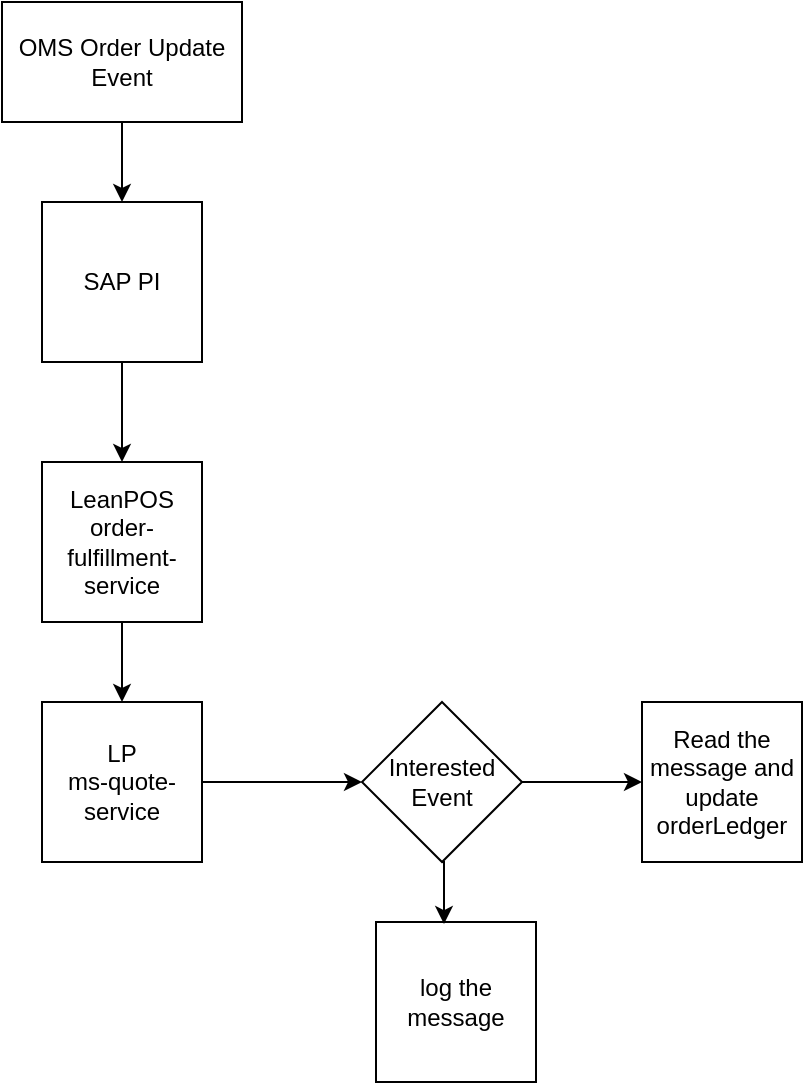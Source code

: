 <mxfile version="16.4.3" type="github">
  <diagram id="6PFhWyaD1CNVweBsUem0" name="Page-1">
    <mxGraphModel dx="1298" dy="761" grid="1" gridSize="10" guides="1" tooltips="1" connect="1" arrows="1" fold="1" page="1" pageScale="1" pageWidth="850" pageHeight="1100" math="0" shadow="0">
      <root>
        <mxCell id="0" />
        <mxCell id="1" parent="0" />
        <mxCell id="IlmxFWQtKXXrp_6SwzFO-1" value="OMS Order Update Event" style="rounded=0;whiteSpace=wrap;html=1;" vertex="1" parent="1">
          <mxGeometry x="100" y="70" width="120" height="60" as="geometry" />
        </mxCell>
        <mxCell id="IlmxFWQtKXXrp_6SwzFO-2" value="SAP PI" style="whiteSpace=wrap;html=1;aspect=fixed;" vertex="1" parent="1">
          <mxGeometry x="120" y="170" width="80" height="80" as="geometry" />
        </mxCell>
        <mxCell id="IlmxFWQtKXXrp_6SwzFO-3" value="LeanPOS order-fulfillment-service" style="whiteSpace=wrap;html=1;aspect=fixed;" vertex="1" parent="1">
          <mxGeometry x="120" y="300" width="80" height="80" as="geometry" />
        </mxCell>
        <mxCell id="IlmxFWQtKXXrp_6SwzFO-4" value="" style="endArrow=classic;html=1;rounded=0;exitX=0.5;exitY=1;exitDx=0;exitDy=0;" edge="1" parent="1" source="IlmxFWQtKXXrp_6SwzFO-1" target="IlmxFWQtKXXrp_6SwzFO-2">
          <mxGeometry width="50" height="50" relative="1" as="geometry">
            <mxPoint x="400" y="390" as="sourcePoint" />
            <mxPoint x="450" y="340" as="targetPoint" />
          </mxGeometry>
        </mxCell>
        <mxCell id="IlmxFWQtKXXrp_6SwzFO-8" value="" style="endArrow=classic;html=1;rounded=0;exitX=0.5;exitY=1;exitDx=0;exitDy=0;entryX=0.5;entryY=0;entryDx=0;entryDy=0;" edge="1" parent="1" source="IlmxFWQtKXXrp_6SwzFO-2" target="IlmxFWQtKXXrp_6SwzFO-3">
          <mxGeometry width="50" height="50" relative="1" as="geometry">
            <mxPoint x="400" y="390" as="sourcePoint" />
            <mxPoint x="450" y="340" as="targetPoint" />
          </mxGeometry>
        </mxCell>
        <mxCell id="IlmxFWQtKXXrp_6SwzFO-9" value="LP&lt;br&gt;ms-quote-service" style="whiteSpace=wrap;html=1;aspect=fixed;" vertex="1" parent="1">
          <mxGeometry x="120" y="420" width="80" height="80" as="geometry" />
        </mxCell>
        <mxCell id="IlmxFWQtKXXrp_6SwzFO-16" value="" style="edgeStyle=orthogonalEdgeStyle;rounded=0;orthogonalLoop=1;jettySize=auto;html=1;" edge="1" parent="1" source="IlmxFWQtKXXrp_6SwzFO-10" target="IlmxFWQtKXXrp_6SwzFO-11">
          <mxGeometry relative="1" as="geometry" />
        </mxCell>
        <mxCell id="IlmxFWQtKXXrp_6SwzFO-10" value="Interested Event" style="rhombus;whiteSpace=wrap;html=1;" vertex="1" parent="1">
          <mxGeometry x="280" y="420" width="80" height="80" as="geometry" />
        </mxCell>
        <mxCell id="IlmxFWQtKXXrp_6SwzFO-11" value="Read the message and update orderLedger" style="whiteSpace=wrap;html=1;aspect=fixed;" vertex="1" parent="1">
          <mxGeometry x="420" y="420" width="80" height="80" as="geometry" />
        </mxCell>
        <mxCell id="IlmxFWQtKXXrp_6SwzFO-12" value="log the message" style="whiteSpace=wrap;html=1;aspect=fixed;" vertex="1" parent="1">
          <mxGeometry x="287" y="530" width="80" height="80" as="geometry" />
        </mxCell>
        <mxCell id="IlmxFWQtKXXrp_6SwzFO-13" value="" style="endArrow=classic;html=1;rounded=0;exitX=0.5;exitY=1;exitDx=0;exitDy=0;entryX=0.5;entryY=0;entryDx=0;entryDy=0;" edge="1" parent="1" source="IlmxFWQtKXXrp_6SwzFO-3" target="IlmxFWQtKXXrp_6SwzFO-9">
          <mxGeometry width="50" height="50" relative="1" as="geometry">
            <mxPoint x="170" y="260" as="sourcePoint" />
            <mxPoint x="170" y="310" as="targetPoint" />
          </mxGeometry>
        </mxCell>
        <mxCell id="IlmxFWQtKXXrp_6SwzFO-14" value="" style="endArrow=classic;html=1;rounded=0;exitX=1;exitY=0.5;exitDx=0;exitDy=0;entryX=0;entryY=0.5;entryDx=0;entryDy=0;" edge="1" parent="1" source="IlmxFWQtKXXrp_6SwzFO-9" target="IlmxFWQtKXXrp_6SwzFO-10">
          <mxGeometry width="50" height="50" relative="1" as="geometry">
            <mxPoint x="170" y="390" as="sourcePoint" />
            <mxPoint x="170" y="430" as="targetPoint" />
          </mxGeometry>
        </mxCell>
        <mxCell id="IlmxFWQtKXXrp_6SwzFO-17" value="" style="edgeStyle=orthogonalEdgeStyle;rounded=0;orthogonalLoop=1;jettySize=auto;html=1;exitX=0.5;exitY=1;exitDx=0;exitDy=0;entryX=0.425;entryY=0.013;entryDx=0;entryDy=0;entryPerimeter=0;" edge="1" parent="1" source="IlmxFWQtKXXrp_6SwzFO-10" target="IlmxFWQtKXXrp_6SwzFO-12">
          <mxGeometry relative="1" as="geometry">
            <mxPoint x="370" y="470" as="sourcePoint" />
            <mxPoint x="320" y="520" as="targetPoint" />
          </mxGeometry>
        </mxCell>
      </root>
    </mxGraphModel>
  </diagram>
</mxfile>
